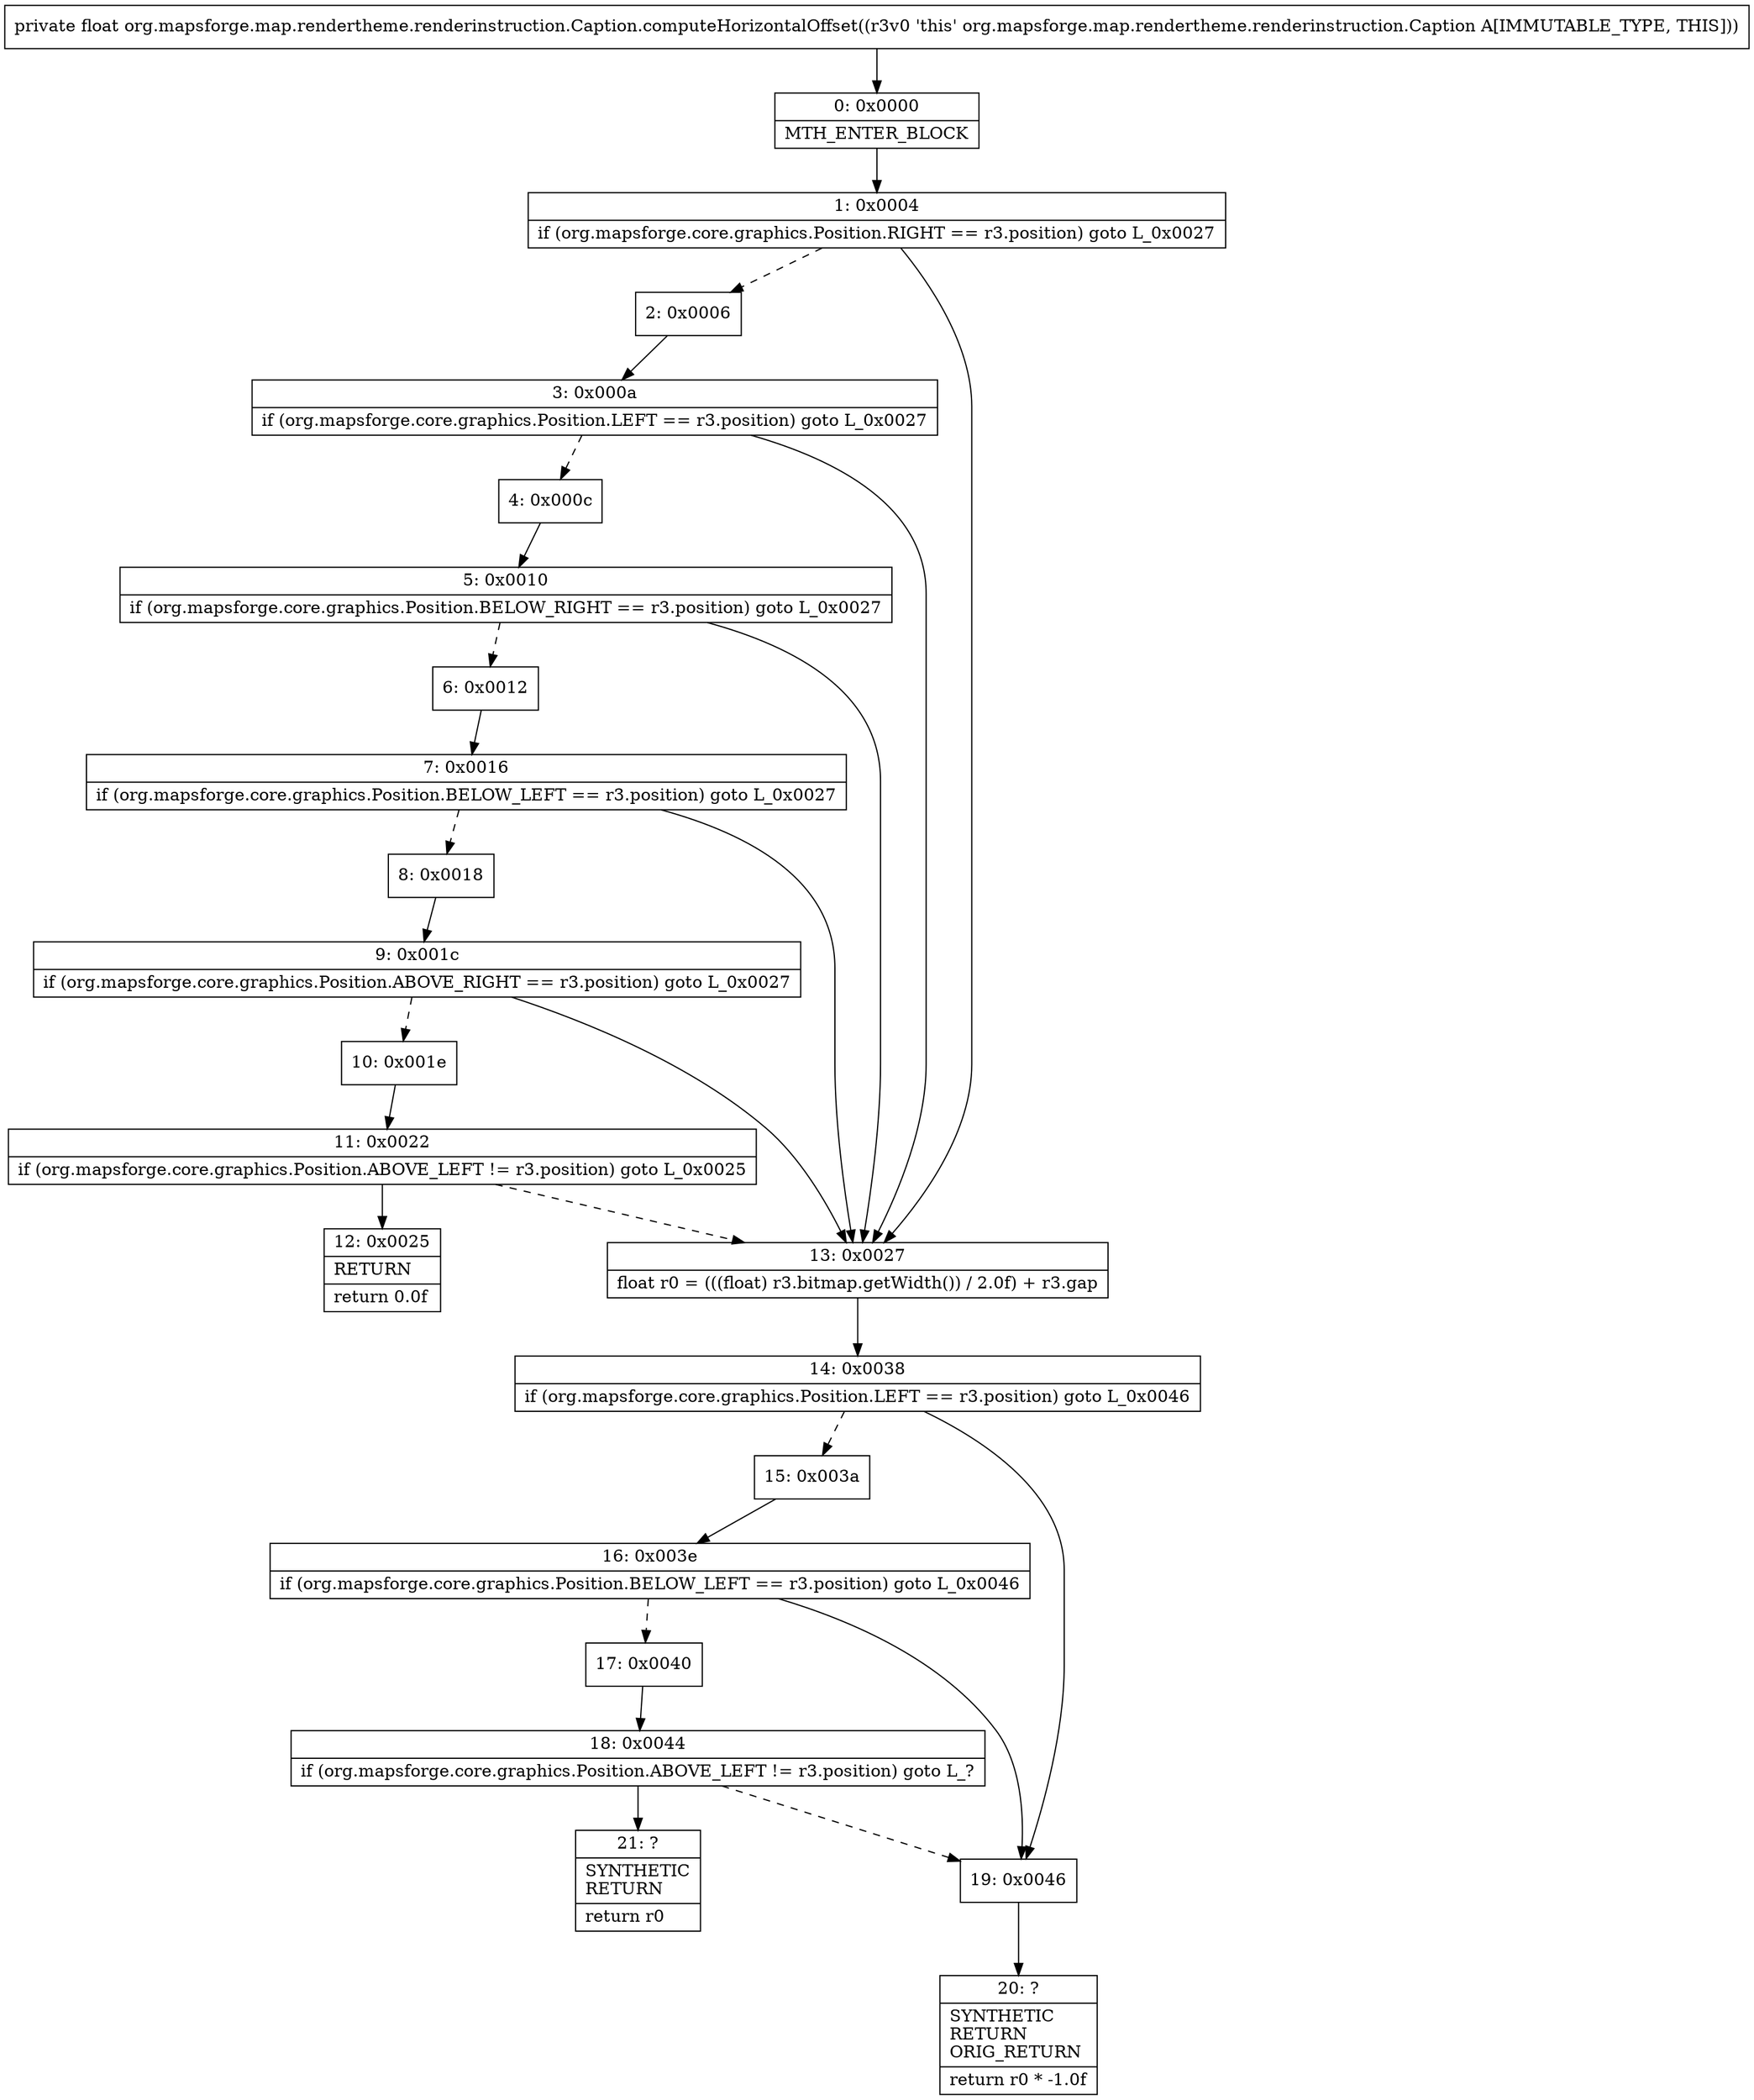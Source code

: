digraph "CFG fororg.mapsforge.map.rendertheme.renderinstruction.Caption.computeHorizontalOffset()F" {
Node_0 [shape=record,label="{0\:\ 0x0000|MTH_ENTER_BLOCK\l}"];
Node_1 [shape=record,label="{1\:\ 0x0004|if (org.mapsforge.core.graphics.Position.RIGHT == r3.position) goto L_0x0027\l}"];
Node_2 [shape=record,label="{2\:\ 0x0006}"];
Node_3 [shape=record,label="{3\:\ 0x000a|if (org.mapsforge.core.graphics.Position.LEFT == r3.position) goto L_0x0027\l}"];
Node_4 [shape=record,label="{4\:\ 0x000c}"];
Node_5 [shape=record,label="{5\:\ 0x0010|if (org.mapsforge.core.graphics.Position.BELOW_RIGHT == r3.position) goto L_0x0027\l}"];
Node_6 [shape=record,label="{6\:\ 0x0012}"];
Node_7 [shape=record,label="{7\:\ 0x0016|if (org.mapsforge.core.graphics.Position.BELOW_LEFT == r3.position) goto L_0x0027\l}"];
Node_8 [shape=record,label="{8\:\ 0x0018}"];
Node_9 [shape=record,label="{9\:\ 0x001c|if (org.mapsforge.core.graphics.Position.ABOVE_RIGHT == r3.position) goto L_0x0027\l}"];
Node_10 [shape=record,label="{10\:\ 0x001e}"];
Node_11 [shape=record,label="{11\:\ 0x0022|if (org.mapsforge.core.graphics.Position.ABOVE_LEFT != r3.position) goto L_0x0025\l}"];
Node_12 [shape=record,label="{12\:\ 0x0025|RETURN\l|return 0.0f\l}"];
Node_13 [shape=record,label="{13\:\ 0x0027|float r0 = (((float) r3.bitmap.getWidth()) \/ 2.0f) + r3.gap\l}"];
Node_14 [shape=record,label="{14\:\ 0x0038|if (org.mapsforge.core.graphics.Position.LEFT == r3.position) goto L_0x0046\l}"];
Node_15 [shape=record,label="{15\:\ 0x003a}"];
Node_16 [shape=record,label="{16\:\ 0x003e|if (org.mapsforge.core.graphics.Position.BELOW_LEFT == r3.position) goto L_0x0046\l}"];
Node_17 [shape=record,label="{17\:\ 0x0040}"];
Node_18 [shape=record,label="{18\:\ 0x0044|if (org.mapsforge.core.graphics.Position.ABOVE_LEFT != r3.position) goto L_?\l}"];
Node_19 [shape=record,label="{19\:\ 0x0046}"];
Node_20 [shape=record,label="{20\:\ ?|SYNTHETIC\lRETURN\lORIG_RETURN\l|return r0 * \-1.0f\l}"];
Node_21 [shape=record,label="{21\:\ ?|SYNTHETIC\lRETURN\l|return r0\l}"];
MethodNode[shape=record,label="{private float org.mapsforge.map.rendertheme.renderinstruction.Caption.computeHorizontalOffset((r3v0 'this' org.mapsforge.map.rendertheme.renderinstruction.Caption A[IMMUTABLE_TYPE, THIS])) }"];
MethodNode -> Node_0;
Node_0 -> Node_1;
Node_1 -> Node_2[style=dashed];
Node_1 -> Node_13;
Node_2 -> Node_3;
Node_3 -> Node_4[style=dashed];
Node_3 -> Node_13;
Node_4 -> Node_5;
Node_5 -> Node_6[style=dashed];
Node_5 -> Node_13;
Node_6 -> Node_7;
Node_7 -> Node_8[style=dashed];
Node_7 -> Node_13;
Node_8 -> Node_9;
Node_9 -> Node_10[style=dashed];
Node_9 -> Node_13;
Node_10 -> Node_11;
Node_11 -> Node_12;
Node_11 -> Node_13[style=dashed];
Node_13 -> Node_14;
Node_14 -> Node_15[style=dashed];
Node_14 -> Node_19;
Node_15 -> Node_16;
Node_16 -> Node_17[style=dashed];
Node_16 -> Node_19;
Node_17 -> Node_18;
Node_18 -> Node_19[style=dashed];
Node_18 -> Node_21;
Node_19 -> Node_20;
}

